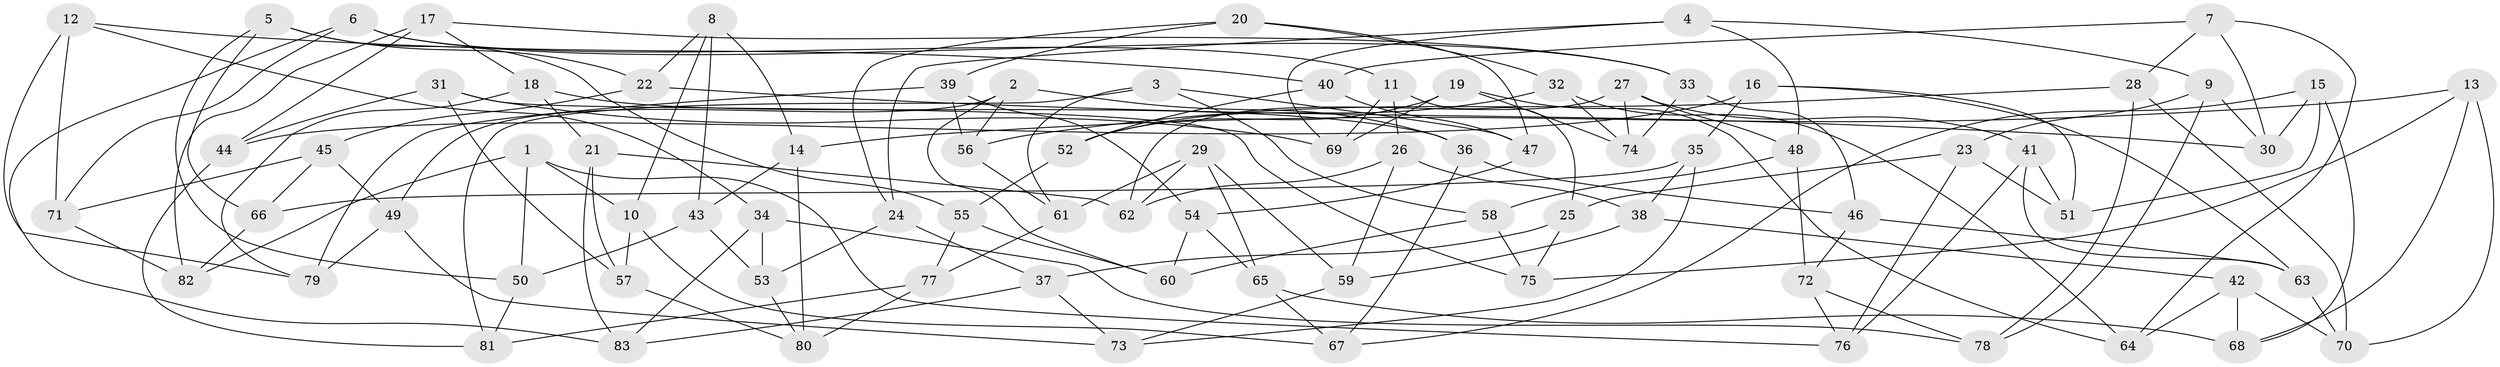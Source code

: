 // Generated by graph-tools (version 1.1) at 2025/11/02/27/25 16:11:42]
// undirected, 83 vertices, 166 edges
graph export_dot {
graph [start="1"]
  node [color=gray90,style=filled];
  1;
  2;
  3;
  4;
  5;
  6;
  7;
  8;
  9;
  10;
  11;
  12;
  13;
  14;
  15;
  16;
  17;
  18;
  19;
  20;
  21;
  22;
  23;
  24;
  25;
  26;
  27;
  28;
  29;
  30;
  31;
  32;
  33;
  34;
  35;
  36;
  37;
  38;
  39;
  40;
  41;
  42;
  43;
  44;
  45;
  46;
  47;
  48;
  49;
  50;
  51;
  52;
  53;
  54;
  55;
  56;
  57;
  58;
  59;
  60;
  61;
  62;
  63;
  64;
  65;
  66;
  67;
  68;
  69;
  70;
  71;
  72;
  73;
  74;
  75;
  76;
  77;
  78;
  79;
  80;
  81;
  82;
  83;
  1 -- 10;
  1 -- 50;
  1 -- 76;
  1 -- 82;
  2 -- 49;
  2 -- 56;
  2 -- 60;
  2 -- 36;
  3 -- 47;
  3 -- 61;
  3 -- 81;
  3 -- 58;
  4 -- 69;
  4 -- 24;
  4 -- 48;
  4 -- 9;
  5 -- 55;
  5 -- 22;
  5 -- 66;
  5 -- 50;
  6 -- 33;
  6 -- 83;
  6 -- 11;
  6 -- 71;
  7 -- 40;
  7 -- 30;
  7 -- 64;
  7 -- 28;
  8 -- 22;
  8 -- 43;
  8 -- 14;
  8 -- 10;
  9 -- 78;
  9 -- 30;
  9 -- 23;
  10 -- 67;
  10 -- 57;
  11 -- 26;
  11 -- 69;
  11 -- 25;
  12 -- 79;
  12 -- 40;
  12 -- 71;
  12 -- 34;
  13 -- 14;
  13 -- 75;
  13 -- 70;
  13 -- 68;
  14 -- 80;
  14 -- 43;
  15 -- 68;
  15 -- 51;
  15 -- 67;
  15 -- 30;
  16 -- 44;
  16 -- 51;
  16 -- 63;
  16 -- 35;
  17 -- 44;
  17 -- 18;
  17 -- 33;
  17 -- 82;
  18 -- 21;
  18 -- 79;
  18 -- 36;
  19 -- 69;
  19 -- 74;
  19 -- 52;
  19 -- 64;
  20 -- 32;
  20 -- 39;
  20 -- 24;
  20 -- 47;
  21 -- 83;
  21 -- 57;
  21 -- 62;
  22 -- 45;
  22 -- 30;
  23 -- 51;
  23 -- 76;
  23 -- 25;
  24 -- 53;
  24 -- 37;
  25 -- 37;
  25 -- 75;
  26 -- 62;
  26 -- 38;
  26 -- 59;
  27 -- 62;
  27 -- 74;
  27 -- 48;
  27 -- 41;
  28 -- 56;
  28 -- 70;
  28 -- 78;
  29 -- 61;
  29 -- 59;
  29 -- 65;
  29 -- 62;
  31 -- 75;
  31 -- 57;
  31 -- 69;
  31 -- 44;
  32 -- 64;
  32 -- 74;
  32 -- 52;
  33 -- 46;
  33 -- 74;
  34 -- 53;
  34 -- 78;
  34 -- 83;
  35 -- 66;
  35 -- 38;
  35 -- 73;
  36 -- 46;
  36 -- 67;
  37 -- 83;
  37 -- 73;
  38 -- 42;
  38 -- 59;
  39 -- 54;
  39 -- 56;
  39 -- 79;
  40 -- 52;
  40 -- 47;
  41 -- 51;
  41 -- 63;
  41 -- 76;
  42 -- 70;
  42 -- 64;
  42 -- 68;
  43 -- 50;
  43 -- 53;
  44 -- 81;
  45 -- 66;
  45 -- 49;
  45 -- 71;
  46 -- 72;
  46 -- 63;
  47 -- 54;
  48 -- 72;
  48 -- 58;
  49 -- 79;
  49 -- 73;
  50 -- 81;
  52 -- 55;
  53 -- 80;
  54 -- 65;
  54 -- 60;
  55 -- 60;
  55 -- 77;
  56 -- 61;
  57 -- 80;
  58 -- 60;
  58 -- 75;
  59 -- 73;
  61 -- 77;
  63 -- 70;
  65 -- 67;
  65 -- 68;
  66 -- 82;
  71 -- 82;
  72 -- 76;
  72 -- 78;
  77 -- 81;
  77 -- 80;
}
